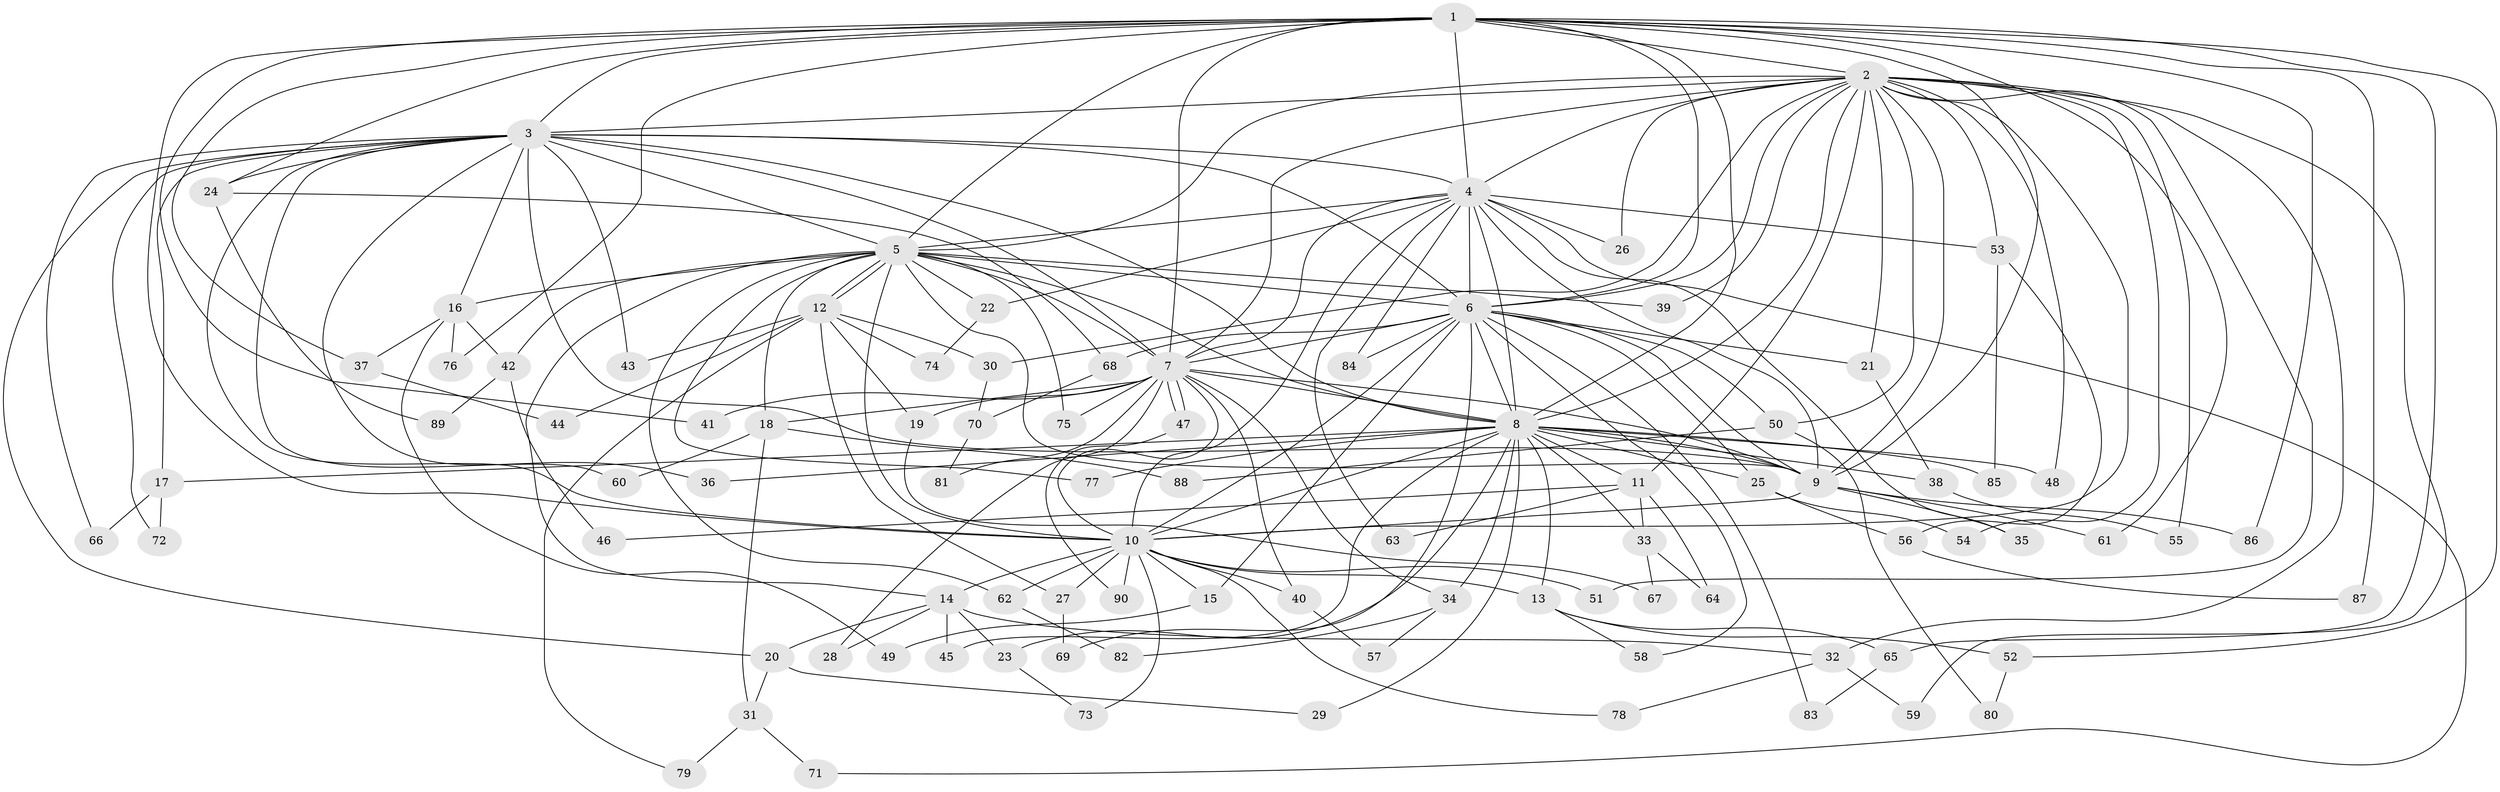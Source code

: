 // Generated by graph-tools (version 1.1) at 2025/49/03/09/25 03:49:29]
// undirected, 90 vertices, 205 edges
graph export_dot {
graph [start="1"]
  node [color=gray90,style=filled];
  1;
  2;
  3;
  4;
  5;
  6;
  7;
  8;
  9;
  10;
  11;
  12;
  13;
  14;
  15;
  16;
  17;
  18;
  19;
  20;
  21;
  22;
  23;
  24;
  25;
  26;
  27;
  28;
  29;
  30;
  31;
  32;
  33;
  34;
  35;
  36;
  37;
  38;
  39;
  40;
  41;
  42;
  43;
  44;
  45;
  46;
  47;
  48;
  49;
  50;
  51;
  52;
  53;
  54;
  55;
  56;
  57;
  58;
  59;
  60;
  61;
  62;
  63;
  64;
  65;
  66;
  67;
  68;
  69;
  70;
  71;
  72;
  73;
  74;
  75;
  76;
  77;
  78;
  79;
  80;
  81;
  82;
  83;
  84;
  85;
  86;
  87;
  88;
  89;
  90;
  1 -- 2;
  1 -- 3;
  1 -- 4;
  1 -- 5;
  1 -- 6;
  1 -- 7;
  1 -- 8;
  1 -- 9;
  1 -- 10;
  1 -- 24;
  1 -- 37;
  1 -- 41;
  1 -- 52;
  1 -- 61;
  1 -- 65;
  1 -- 76;
  1 -- 86;
  1 -- 87;
  2 -- 3;
  2 -- 4;
  2 -- 5;
  2 -- 6;
  2 -- 7;
  2 -- 8;
  2 -- 9;
  2 -- 10;
  2 -- 11;
  2 -- 21;
  2 -- 26;
  2 -- 30;
  2 -- 32;
  2 -- 39;
  2 -- 48;
  2 -- 50;
  2 -- 51;
  2 -- 53;
  2 -- 54;
  2 -- 55;
  2 -- 59;
  3 -- 4;
  3 -- 5;
  3 -- 6;
  3 -- 7;
  3 -- 8;
  3 -- 9;
  3 -- 10;
  3 -- 16;
  3 -- 17;
  3 -- 20;
  3 -- 24;
  3 -- 36;
  3 -- 43;
  3 -- 60;
  3 -- 66;
  3 -- 72;
  4 -- 5;
  4 -- 6;
  4 -- 7;
  4 -- 8;
  4 -- 9;
  4 -- 10;
  4 -- 22;
  4 -- 26;
  4 -- 35;
  4 -- 53;
  4 -- 63;
  4 -- 71;
  4 -- 84;
  5 -- 6;
  5 -- 7;
  5 -- 8;
  5 -- 9;
  5 -- 10;
  5 -- 12;
  5 -- 12;
  5 -- 14;
  5 -- 16;
  5 -- 18;
  5 -- 22;
  5 -- 39;
  5 -- 42;
  5 -- 62;
  5 -- 75;
  5 -- 77;
  6 -- 7;
  6 -- 8;
  6 -- 9;
  6 -- 10;
  6 -- 15;
  6 -- 21;
  6 -- 25;
  6 -- 50;
  6 -- 58;
  6 -- 68;
  6 -- 69;
  6 -- 83;
  6 -- 84;
  7 -- 8;
  7 -- 9;
  7 -- 10;
  7 -- 18;
  7 -- 19;
  7 -- 28;
  7 -- 34;
  7 -- 40;
  7 -- 41;
  7 -- 47;
  7 -- 47;
  7 -- 75;
  7 -- 81;
  8 -- 9;
  8 -- 10;
  8 -- 11;
  8 -- 13;
  8 -- 17;
  8 -- 23;
  8 -- 25;
  8 -- 29;
  8 -- 33;
  8 -- 34;
  8 -- 36;
  8 -- 38;
  8 -- 45;
  8 -- 48;
  8 -- 77;
  8 -- 85;
  9 -- 10;
  9 -- 35;
  9 -- 61;
  9 -- 86;
  10 -- 13;
  10 -- 14;
  10 -- 15;
  10 -- 27;
  10 -- 40;
  10 -- 51;
  10 -- 62;
  10 -- 73;
  10 -- 78;
  10 -- 90;
  11 -- 33;
  11 -- 46;
  11 -- 63;
  11 -- 64;
  12 -- 19;
  12 -- 27;
  12 -- 30;
  12 -- 43;
  12 -- 44;
  12 -- 74;
  12 -- 79;
  13 -- 52;
  13 -- 58;
  13 -- 65;
  14 -- 20;
  14 -- 23;
  14 -- 28;
  14 -- 32;
  14 -- 45;
  15 -- 49;
  16 -- 37;
  16 -- 42;
  16 -- 49;
  16 -- 76;
  17 -- 66;
  17 -- 72;
  18 -- 31;
  18 -- 60;
  18 -- 88;
  19 -- 67;
  20 -- 29;
  20 -- 31;
  21 -- 38;
  22 -- 74;
  23 -- 73;
  24 -- 68;
  24 -- 89;
  25 -- 54;
  25 -- 56;
  27 -- 69;
  30 -- 70;
  31 -- 71;
  31 -- 79;
  32 -- 59;
  32 -- 78;
  33 -- 64;
  33 -- 67;
  34 -- 57;
  34 -- 82;
  37 -- 44;
  38 -- 55;
  40 -- 57;
  42 -- 46;
  42 -- 89;
  47 -- 90;
  50 -- 80;
  50 -- 88;
  52 -- 80;
  53 -- 56;
  53 -- 85;
  56 -- 87;
  62 -- 82;
  65 -- 83;
  68 -- 70;
  70 -- 81;
}
